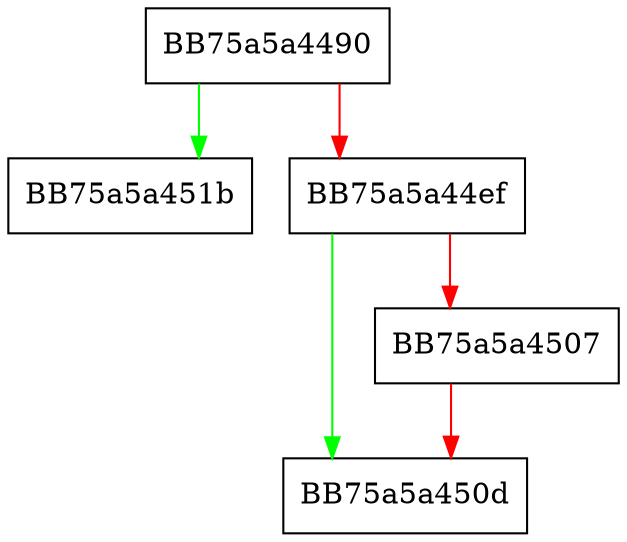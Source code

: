 digraph UfsMtScanUnit {
  node [shape="box"];
  graph [splines=ortho];
  BB75a5a4490 -> BB75a5a451b [color="green"];
  BB75a5a4490 -> BB75a5a44ef [color="red"];
  BB75a5a44ef -> BB75a5a450d [color="green"];
  BB75a5a44ef -> BB75a5a4507 [color="red"];
  BB75a5a4507 -> BB75a5a450d [color="red"];
}